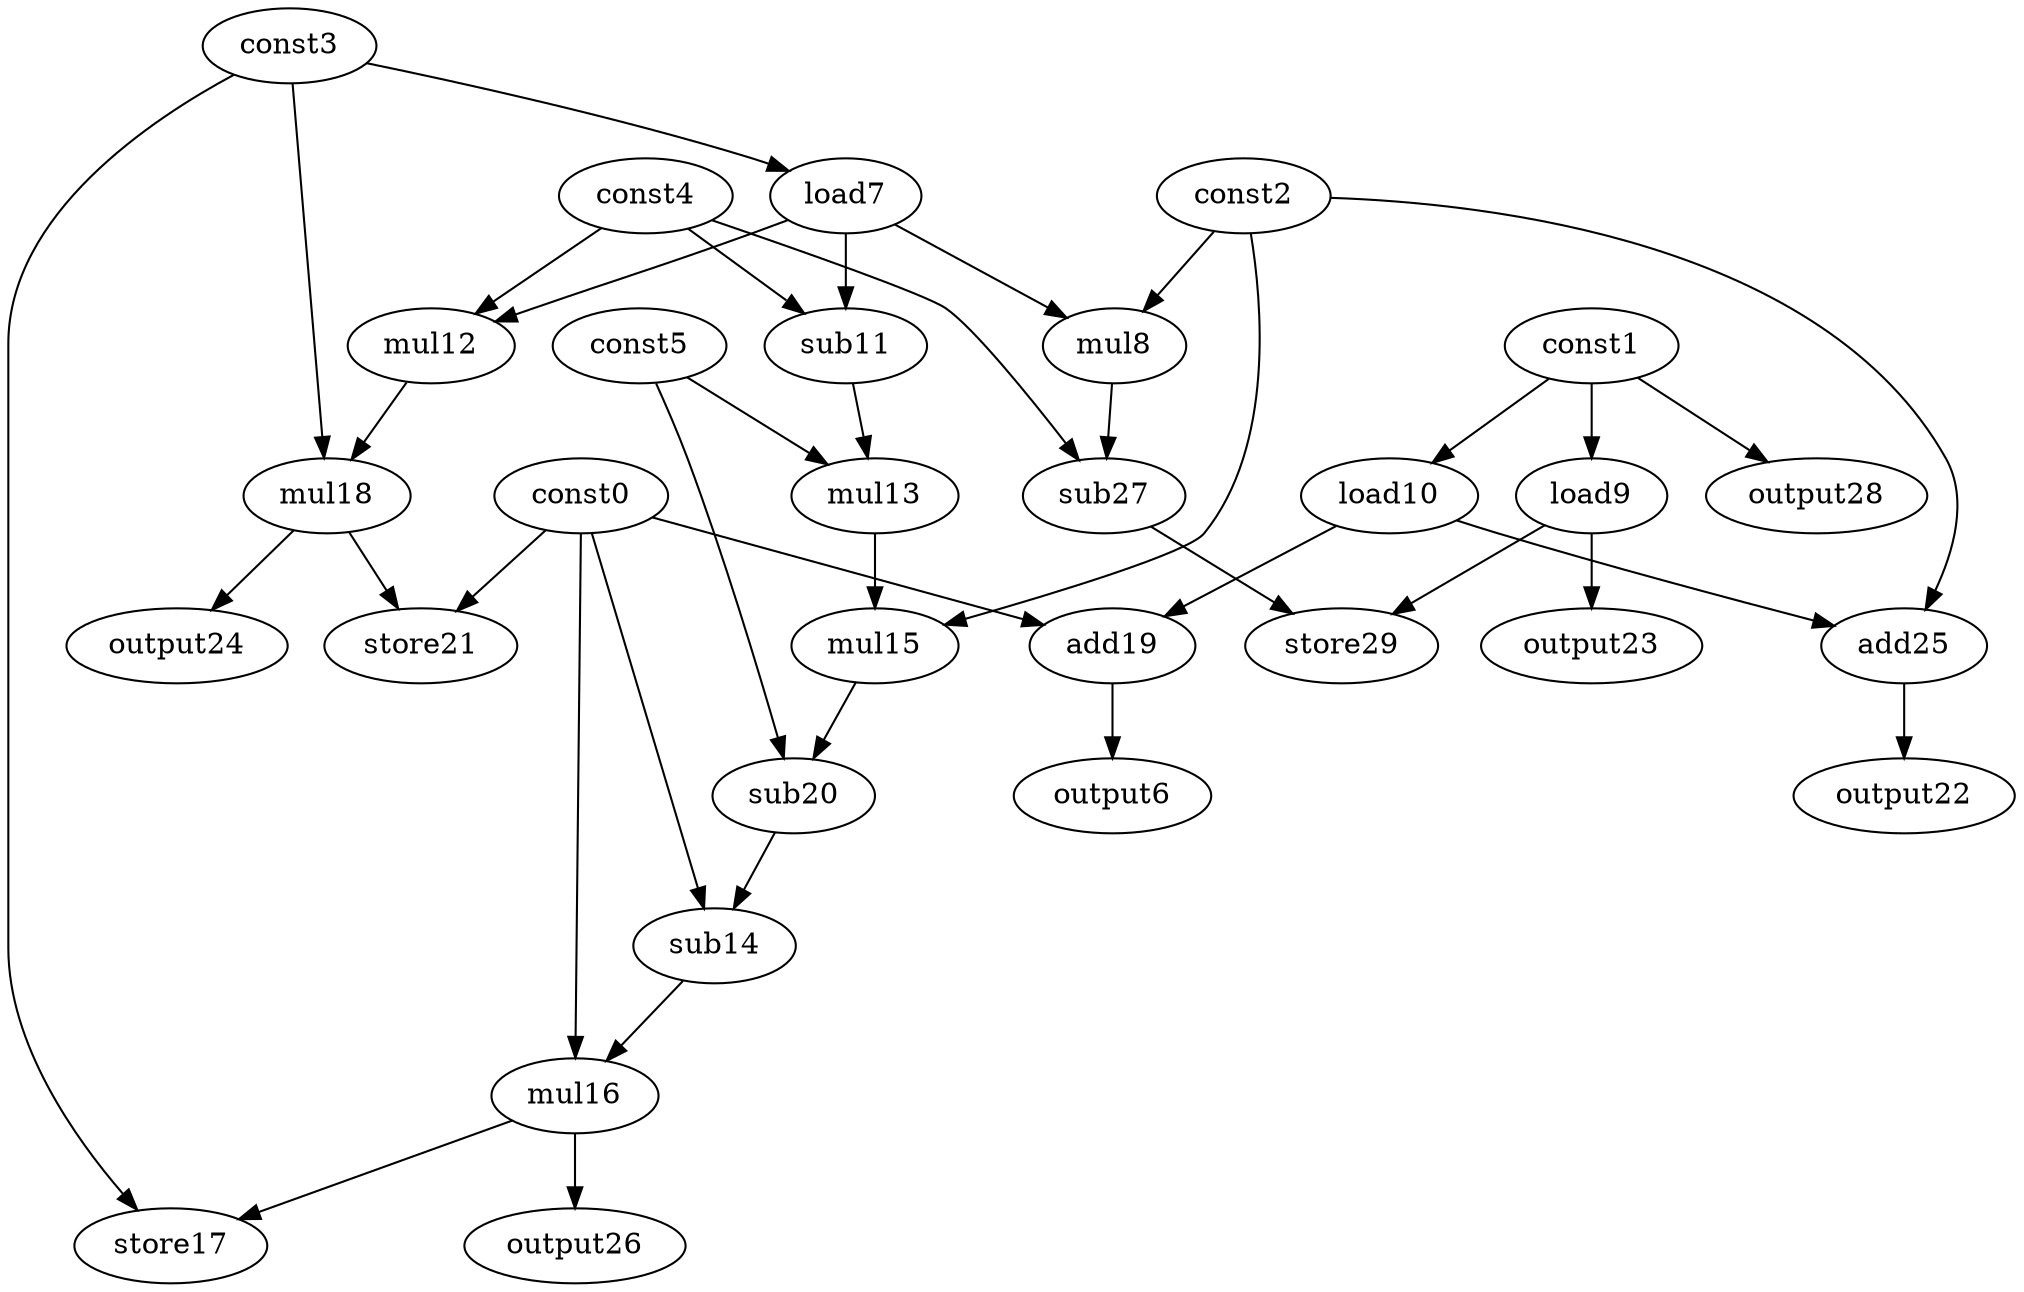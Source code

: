 digraph G { 
const0[opcode=const]; 
const1[opcode=const]; 
const2[opcode=const]; 
const3[opcode=const]; 
const4[opcode=const]; 
const5[opcode=const]; 
output6[opcode=output]; 
load7[opcode=load]; 
mul8[opcode=mul]; 
load9[opcode=load]; 
load10[opcode=load]; 
sub11[opcode=sub]; 
mul12[opcode=mul]; 
mul13[opcode=mul]; 
sub14[opcode=sub]; 
mul15[opcode=mul]; 
mul16[opcode=mul]; 
store17[opcode=store]; 
mul18[opcode=mul]; 
add19[opcode=add]; 
sub20[opcode=sub]; 
store21[opcode=store]; 
output22[opcode=output]; 
output23[opcode=output]; 
output24[opcode=output]; 
add25[opcode=add]; 
output26[opcode=output]; 
sub27[opcode=sub]; 
output28[opcode=output]; 
store29[opcode=store]; 
const3->load7[operand=0];
const1->load9[operand=0];
const1->load10[operand=0];
const1->output28[operand=0];
const2->mul8[operand=0];
load7->mul8[operand=1];
const4->sub11[operand=0];
load7->sub11[operand=1];
const4->mul12[operand=0];
load7->mul12[operand=1];
const0->add19[operand=0];
load10->add19[operand=1];
load9->output23[operand=0];
load10->add25[operand=0];
const2->add25[operand=1];
add19->output6[operand=0];
sub11->mul13[operand=0];
const5->mul13[operand=1];
const3->mul18[operand=0];
mul12->mul18[operand=1];
add25->output22[operand=0];
mul8->sub27[operand=0];
const4->sub27[operand=1];
const2->mul15[operand=0];
mul13->mul15[operand=1];
const0->store21[operand=0];
mul18->store21[operand=1];
mul18->output24[operand=0];
load9->store29[operand=0];
sub27->store29[operand=1];
const5->sub20[operand=0];
mul15->sub20[operand=1];
const0->sub14[operand=0];
sub20->sub14[operand=1];
const0->mul16[operand=0];
sub14->mul16[operand=1];
mul16->store17[operand=0];
const3->store17[operand=1];
mul16->output26[operand=0];
}
